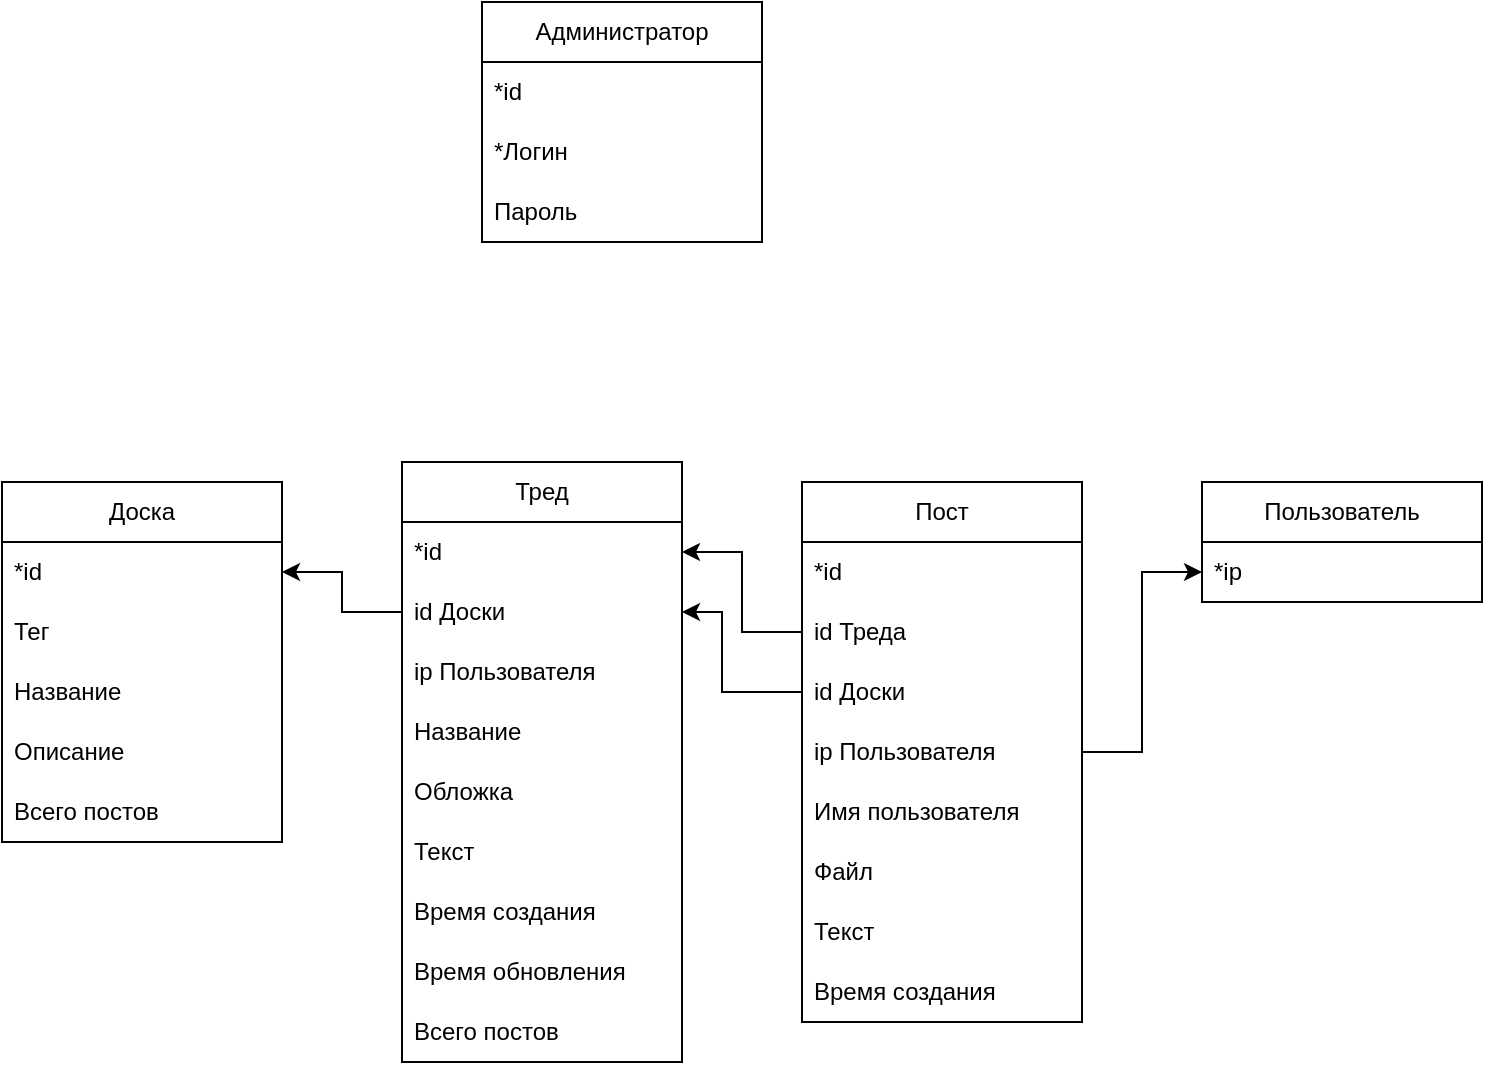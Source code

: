 <mxfile version="23.0.2" type="device">
  <diagram name="Страница — 1" id="TEm_JONVUgMjxSyNPeXF">
    <mxGraphModel dx="1434" dy="836" grid="1" gridSize="10" guides="1" tooltips="1" connect="1" arrows="1" fold="1" page="1" pageScale="1" pageWidth="827" pageHeight="1169" math="0" shadow="0">
      <root>
        <mxCell id="0" />
        <mxCell id="1" parent="0" />
        <mxCell id="angiFKqXrOHYyXC14RLH-1" value="Доска" style="swimlane;fontStyle=0;childLayout=stackLayout;horizontal=1;startSize=30;horizontalStack=0;resizeParent=1;resizeParentMax=0;resizeLast=0;collapsible=1;marginBottom=0;whiteSpace=wrap;html=1;" parent="1" vertex="1">
          <mxGeometry x="40" y="320" width="140" height="180" as="geometry" />
        </mxCell>
        <mxCell id="angiFKqXrOHYyXC14RLH-2" value="*id" style="text;strokeColor=none;fillColor=none;align=left;verticalAlign=middle;spacingLeft=4;spacingRight=4;overflow=hidden;points=[[0,0.5],[1,0.5]];portConstraint=eastwest;rotatable=0;whiteSpace=wrap;html=1;" parent="angiFKqXrOHYyXC14RLH-1" vertex="1">
          <mxGeometry y="30" width="140" height="30" as="geometry" />
        </mxCell>
        <mxCell id="angiFKqXrOHYyXC14RLH-3" value="Тег" style="text;strokeColor=none;fillColor=none;align=left;verticalAlign=middle;spacingLeft=4;spacingRight=4;overflow=hidden;points=[[0,0.5],[1,0.5]];portConstraint=eastwest;rotatable=0;whiteSpace=wrap;html=1;" parent="angiFKqXrOHYyXC14RLH-1" vertex="1">
          <mxGeometry y="60" width="140" height="30" as="geometry" />
        </mxCell>
        <mxCell id="angiFKqXrOHYyXC14RLH-4" value="Название" style="text;strokeColor=none;fillColor=none;align=left;verticalAlign=middle;spacingLeft=4;spacingRight=4;overflow=hidden;points=[[0,0.5],[1,0.5]];portConstraint=eastwest;rotatable=0;whiteSpace=wrap;html=1;" parent="angiFKqXrOHYyXC14RLH-1" vertex="1">
          <mxGeometry y="90" width="140" height="30" as="geometry" />
        </mxCell>
        <mxCell id="angiFKqXrOHYyXC14RLH-5" value="Описание" style="text;strokeColor=none;fillColor=none;align=left;verticalAlign=middle;spacingLeft=4;spacingRight=4;overflow=hidden;points=[[0,0.5],[1,0.5]];portConstraint=eastwest;rotatable=0;whiteSpace=wrap;html=1;" parent="angiFKqXrOHYyXC14RLH-1" vertex="1">
          <mxGeometry y="120" width="140" height="30" as="geometry" />
        </mxCell>
        <mxCell id="angiFKqXrOHYyXC14RLH-6" value="Всего постов" style="text;strokeColor=none;fillColor=none;align=left;verticalAlign=middle;spacingLeft=4;spacingRight=4;overflow=hidden;points=[[0,0.5],[1,0.5]];portConstraint=eastwest;rotatable=0;whiteSpace=wrap;html=1;" parent="angiFKqXrOHYyXC14RLH-1" vertex="1">
          <mxGeometry y="150" width="140" height="30" as="geometry" />
        </mxCell>
        <mxCell id="angiFKqXrOHYyXC14RLH-7" value="Тред" style="swimlane;fontStyle=0;childLayout=stackLayout;horizontal=1;startSize=30;horizontalStack=0;resizeParent=1;resizeParentMax=0;resizeLast=0;collapsible=1;marginBottom=0;whiteSpace=wrap;html=1;" parent="1" vertex="1">
          <mxGeometry x="240" y="310" width="140" height="300" as="geometry" />
        </mxCell>
        <mxCell id="angiFKqXrOHYyXC14RLH-8" value="*id" style="text;strokeColor=none;fillColor=none;align=left;verticalAlign=middle;spacingLeft=4;spacingRight=4;overflow=hidden;points=[[0,0.5],[1,0.5]];portConstraint=eastwest;rotatable=0;whiteSpace=wrap;html=1;" parent="angiFKqXrOHYyXC14RLH-7" vertex="1">
          <mxGeometry y="30" width="140" height="30" as="geometry" />
        </mxCell>
        <mxCell id="cD5s0DsiN1p8NeQJLE8h-1" value="id Доски" style="text;strokeColor=none;fillColor=none;align=left;verticalAlign=middle;spacingLeft=4;spacingRight=4;overflow=hidden;points=[[0,0.5],[1,0.5]];portConstraint=eastwest;rotatable=0;whiteSpace=wrap;html=1;" parent="angiFKqXrOHYyXC14RLH-7" vertex="1">
          <mxGeometry y="60" width="140" height="30" as="geometry" />
        </mxCell>
        <mxCell id="voGjfw6mhq2Z4qjZnaAS-1" value="ip Пользователя" style="text;strokeColor=none;fillColor=none;align=left;verticalAlign=middle;spacingLeft=4;spacingRight=4;overflow=hidden;points=[[0,0.5],[1,0.5]];portConstraint=eastwest;rotatable=0;whiteSpace=wrap;html=1;" parent="angiFKqXrOHYyXC14RLH-7" vertex="1">
          <mxGeometry y="90" width="140" height="30" as="geometry" />
        </mxCell>
        <mxCell id="angiFKqXrOHYyXC14RLH-9" value="Название" style="text;strokeColor=none;fillColor=none;align=left;verticalAlign=middle;spacingLeft=4;spacingRight=4;overflow=hidden;points=[[0,0.5],[1,0.5]];portConstraint=eastwest;rotatable=0;whiteSpace=wrap;html=1;" parent="angiFKqXrOHYyXC14RLH-7" vertex="1">
          <mxGeometry y="120" width="140" height="30" as="geometry" />
        </mxCell>
        <mxCell id="angiFKqXrOHYyXC14RLH-10" value="Обложка" style="text;strokeColor=none;fillColor=none;align=left;verticalAlign=middle;spacingLeft=4;spacingRight=4;overflow=hidden;points=[[0,0.5],[1,0.5]];portConstraint=eastwest;rotatable=0;whiteSpace=wrap;html=1;" parent="angiFKqXrOHYyXC14RLH-7" vertex="1">
          <mxGeometry y="150" width="140" height="30" as="geometry" />
        </mxCell>
        <mxCell id="angiFKqXrOHYyXC14RLH-11" value="Текст" style="text;strokeColor=none;fillColor=none;align=left;verticalAlign=middle;spacingLeft=4;spacingRight=4;overflow=hidden;points=[[0,0.5],[1,0.5]];portConstraint=eastwest;rotatable=0;whiteSpace=wrap;html=1;" parent="angiFKqXrOHYyXC14RLH-7" vertex="1">
          <mxGeometry y="180" width="140" height="30" as="geometry" />
        </mxCell>
        <mxCell id="cD5s0DsiN1p8NeQJLE8h-9" value="Время создания" style="text;strokeColor=none;fillColor=none;align=left;verticalAlign=middle;spacingLeft=4;spacingRight=4;overflow=hidden;points=[[0,0.5],[1,0.5]];portConstraint=eastwest;rotatable=0;whiteSpace=wrap;html=1;" parent="angiFKqXrOHYyXC14RLH-7" vertex="1">
          <mxGeometry y="210" width="140" height="30" as="geometry" />
        </mxCell>
        <mxCell id="088XVENH4D5gGywGqh6t-4" value="Время обновления" style="text;strokeColor=none;fillColor=none;align=left;verticalAlign=middle;spacingLeft=4;spacingRight=4;overflow=hidden;points=[[0,0.5],[1,0.5]];portConstraint=eastwest;rotatable=0;whiteSpace=wrap;html=1;" parent="angiFKqXrOHYyXC14RLH-7" vertex="1">
          <mxGeometry y="240" width="140" height="30" as="geometry" />
        </mxCell>
        <mxCell id="sBqIIrZnsLfa3Gp7xN_o-1" value="Всего постов" style="text;strokeColor=none;fillColor=none;align=left;verticalAlign=middle;spacingLeft=4;spacingRight=4;overflow=hidden;points=[[0,0.5],[1,0.5]];portConstraint=eastwest;rotatable=0;whiteSpace=wrap;html=1;" vertex="1" parent="angiFKqXrOHYyXC14RLH-7">
          <mxGeometry y="270" width="140" height="30" as="geometry" />
        </mxCell>
        <mxCell id="angiFKqXrOHYyXC14RLH-12" value="Пост" style="swimlane;fontStyle=0;childLayout=stackLayout;horizontal=1;startSize=30;horizontalStack=0;resizeParent=1;resizeParentMax=0;resizeLast=0;collapsible=1;marginBottom=0;whiteSpace=wrap;html=1;" parent="1" vertex="1">
          <mxGeometry x="440" y="320" width="140" height="270" as="geometry" />
        </mxCell>
        <mxCell id="angiFKqXrOHYyXC14RLH-13" value="*id" style="text;strokeColor=none;fillColor=none;align=left;verticalAlign=middle;spacingLeft=4;spacingRight=4;overflow=hidden;points=[[0,0.5],[1,0.5]];portConstraint=eastwest;rotatable=0;whiteSpace=wrap;html=1;" parent="angiFKqXrOHYyXC14RLH-12" vertex="1">
          <mxGeometry y="30" width="140" height="30" as="geometry" />
        </mxCell>
        <mxCell id="cD5s0DsiN1p8NeQJLE8h-3" value="id Треда" style="text;strokeColor=none;fillColor=none;align=left;verticalAlign=middle;spacingLeft=4;spacingRight=4;overflow=hidden;points=[[0,0.5],[1,0.5]];portConstraint=eastwest;rotatable=0;whiteSpace=wrap;html=1;" parent="angiFKqXrOHYyXC14RLH-12" vertex="1">
          <mxGeometry y="60" width="140" height="30" as="geometry" />
        </mxCell>
        <mxCell id="088XVENH4D5gGywGqh6t-1" value="id Доски" style="text;strokeColor=none;fillColor=none;align=left;verticalAlign=middle;spacingLeft=4;spacingRight=4;overflow=hidden;points=[[0,0.5],[1,0.5]];portConstraint=eastwest;rotatable=0;whiteSpace=wrap;html=1;" parent="angiFKqXrOHYyXC14RLH-12" vertex="1">
          <mxGeometry y="90" width="140" height="30" as="geometry" />
        </mxCell>
        <mxCell id="voGjfw6mhq2Z4qjZnaAS-2" value="ip Пользователя" style="text;strokeColor=none;fillColor=none;align=left;verticalAlign=middle;spacingLeft=4;spacingRight=4;overflow=hidden;points=[[0,0.5],[1,0.5]];portConstraint=eastwest;rotatable=0;whiteSpace=wrap;html=1;" parent="angiFKqXrOHYyXC14RLH-12" vertex="1">
          <mxGeometry y="120" width="140" height="30" as="geometry" />
        </mxCell>
        <mxCell id="cD5s0DsiN1p8NeQJLE8h-7" value="Имя пользователя" style="text;strokeColor=none;fillColor=none;align=left;verticalAlign=middle;spacingLeft=4;spacingRight=4;overflow=hidden;points=[[0,0.5],[1,0.5]];portConstraint=eastwest;rotatable=0;whiteSpace=wrap;html=1;" parent="angiFKqXrOHYyXC14RLH-12" vertex="1">
          <mxGeometry y="150" width="140" height="30" as="geometry" />
        </mxCell>
        <mxCell id="angiFKqXrOHYyXC14RLH-14" value="Файл" style="text;strokeColor=none;fillColor=none;align=left;verticalAlign=middle;spacingLeft=4;spacingRight=4;overflow=hidden;points=[[0,0.5],[1,0.5]];portConstraint=eastwest;rotatable=0;whiteSpace=wrap;html=1;" parent="angiFKqXrOHYyXC14RLH-12" vertex="1">
          <mxGeometry y="180" width="140" height="30" as="geometry" />
        </mxCell>
        <mxCell id="angiFKqXrOHYyXC14RLH-15" value="Текст" style="text;strokeColor=none;fillColor=none;align=left;verticalAlign=middle;spacingLeft=4;spacingRight=4;overflow=hidden;points=[[0,0.5],[1,0.5]];portConstraint=eastwest;rotatable=0;whiteSpace=wrap;html=1;" parent="angiFKqXrOHYyXC14RLH-12" vertex="1">
          <mxGeometry y="210" width="140" height="30" as="geometry" />
        </mxCell>
        <mxCell id="cD5s0DsiN1p8NeQJLE8h-10" value="Время создания" style="text;strokeColor=none;fillColor=none;align=left;verticalAlign=middle;spacingLeft=4;spacingRight=4;overflow=hidden;points=[[0,0.5],[1,0.5]];portConstraint=eastwest;rotatable=0;whiteSpace=wrap;html=1;" parent="angiFKqXrOHYyXC14RLH-12" vertex="1">
          <mxGeometry y="240" width="140" height="30" as="geometry" />
        </mxCell>
        <mxCell id="angiFKqXrOHYyXC14RLH-16" value="Администратор" style="swimlane;fontStyle=0;childLayout=stackLayout;horizontal=1;startSize=30;horizontalStack=0;resizeParent=1;resizeParentMax=0;resizeLast=0;collapsible=1;marginBottom=0;whiteSpace=wrap;html=1;" parent="1" vertex="1">
          <mxGeometry x="280" y="80" width="140" height="120" as="geometry" />
        </mxCell>
        <mxCell id="angiFKqXrOHYyXC14RLH-17" value="*id" style="text;strokeColor=none;fillColor=none;align=left;verticalAlign=middle;spacingLeft=4;spacingRight=4;overflow=hidden;points=[[0,0.5],[1,0.5]];portConstraint=eastwest;rotatable=0;whiteSpace=wrap;html=1;" parent="angiFKqXrOHYyXC14RLH-16" vertex="1">
          <mxGeometry y="30" width="140" height="30" as="geometry" />
        </mxCell>
        <mxCell id="angiFKqXrOHYyXC14RLH-18" value="*Логин" style="text;strokeColor=none;fillColor=none;align=left;verticalAlign=middle;spacingLeft=4;spacingRight=4;overflow=hidden;points=[[0,0.5],[1,0.5]];portConstraint=eastwest;rotatable=0;whiteSpace=wrap;html=1;" parent="angiFKqXrOHYyXC14RLH-16" vertex="1">
          <mxGeometry y="60" width="140" height="30" as="geometry" />
        </mxCell>
        <mxCell id="angiFKqXrOHYyXC14RLH-19" value="Пароль" style="text;strokeColor=none;fillColor=none;align=left;verticalAlign=middle;spacingLeft=4;spacingRight=4;overflow=hidden;points=[[0,0.5],[1,0.5]];portConstraint=eastwest;rotatable=0;whiteSpace=wrap;html=1;" parent="angiFKqXrOHYyXC14RLH-16" vertex="1">
          <mxGeometry y="90" width="140" height="30" as="geometry" />
        </mxCell>
        <mxCell id="angiFKqXrOHYyXC14RLH-20" value="Пользователь" style="swimlane;fontStyle=0;childLayout=stackLayout;horizontal=1;startSize=30;horizontalStack=0;resizeParent=1;resizeParentMax=0;resizeLast=0;collapsible=1;marginBottom=0;whiteSpace=wrap;html=1;" parent="1" vertex="1">
          <mxGeometry x="640" y="320" width="140" height="60" as="geometry" />
        </mxCell>
        <mxCell id="angiFKqXrOHYyXC14RLH-21" value="*ip" style="text;strokeColor=none;fillColor=none;align=left;verticalAlign=middle;spacingLeft=4;spacingRight=4;overflow=hidden;points=[[0,0.5],[1,0.5]];portConstraint=eastwest;rotatable=0;whiteSpace=wrap;html=1;" parent="angiFKqXrOHYyXC14RLH-20" vertex="1">
          <mxGeometry y="30" width="140" height="30" as="geometry" />
        </mxCell>
        <mxCell id="cD5s0DsiN1p8NeQJLE8h-2" style="edgeStyle=orthogonalEdgeStyle;rounded=0;orthogonalLoop=1;jettySize=auto;html=1;exitX=0;exitY=0.5;exitDx=0;exitDy=0;entryX=1;entryY=0.5;entryDx=0;entryDy=0;" parent="1" source="cD5s0DsiN1p8NeQJLE8h-1" target="angiFKqXrOHYyXC14RLH-2" edge="1">
          <mxGeometry relative="1" as="geometry" />
        </mxCell>
        <mxCell id="cD5s0DsiN1p8NeQJLE8h-5" style="edgeStyle=orthogonalEdgeStyle;rounded=0;orthogonalLoop=1;jettySize=auto;html=1;exitX=1;exitY=0.5;exitDx=0;exitDy=0;entryX=0;entryY=0.5;entryDx=0;entryDy=0;" parent="1" source="voGjfw6mhq2Z4qjZnaAS-2" target="angiFKqXrOHYyXC14RLH-21" edge="1">
          <mxGeometry relative="1" as="geometry" />
        </mxCell>
        <mxCell id="088XVENH4D5gGywGqh6t-2" style="edgeStyle=orthogonalEdgeStyle;rounded=0;orthogonalLoop=1;jettySize=auto;html=1;exitX=0;exitY=0.5;exitDx=0;exitDy=0;entryX=1;entryY=0.5;entryDx=0;entryDy=0;" parent="1" source="088XVENH4D5gGywGqh6t-1" target="cD5s0DsiN1p8NeQJLE8h-1" edge="1">
          <mxGeometry relative="1" as="geometry">
            <Array as="points">
              <mxPoint x="400" y="425" />
              <mxPoint x="400" y="385" />
            </Array>
          </mxGeometry>
        </mxCell>
        <mxCell id="088XVENH4D5gGywGqh6t-3" style="edgeStyle=orthogonalEdgeStyle;rounded=0;orthogonalLoop=1;jettySize=auto;html=1;exitX=0;exitY=0.5;exitDx=0;exitDy=0;entryX=1;entryY=0.5;entryDx=0;entryDy=0;" parent="1" source="cD5s0DsiN1p8NeQJLE8h-3" target="angiFKqXrOHYyXC14RLH-8" edge="1">
          <mxGeometry relative="1" as="geometry" />
        </mxCell>
      </root>
    </mxGraphModel>
  </diagram>
</mxfile>
